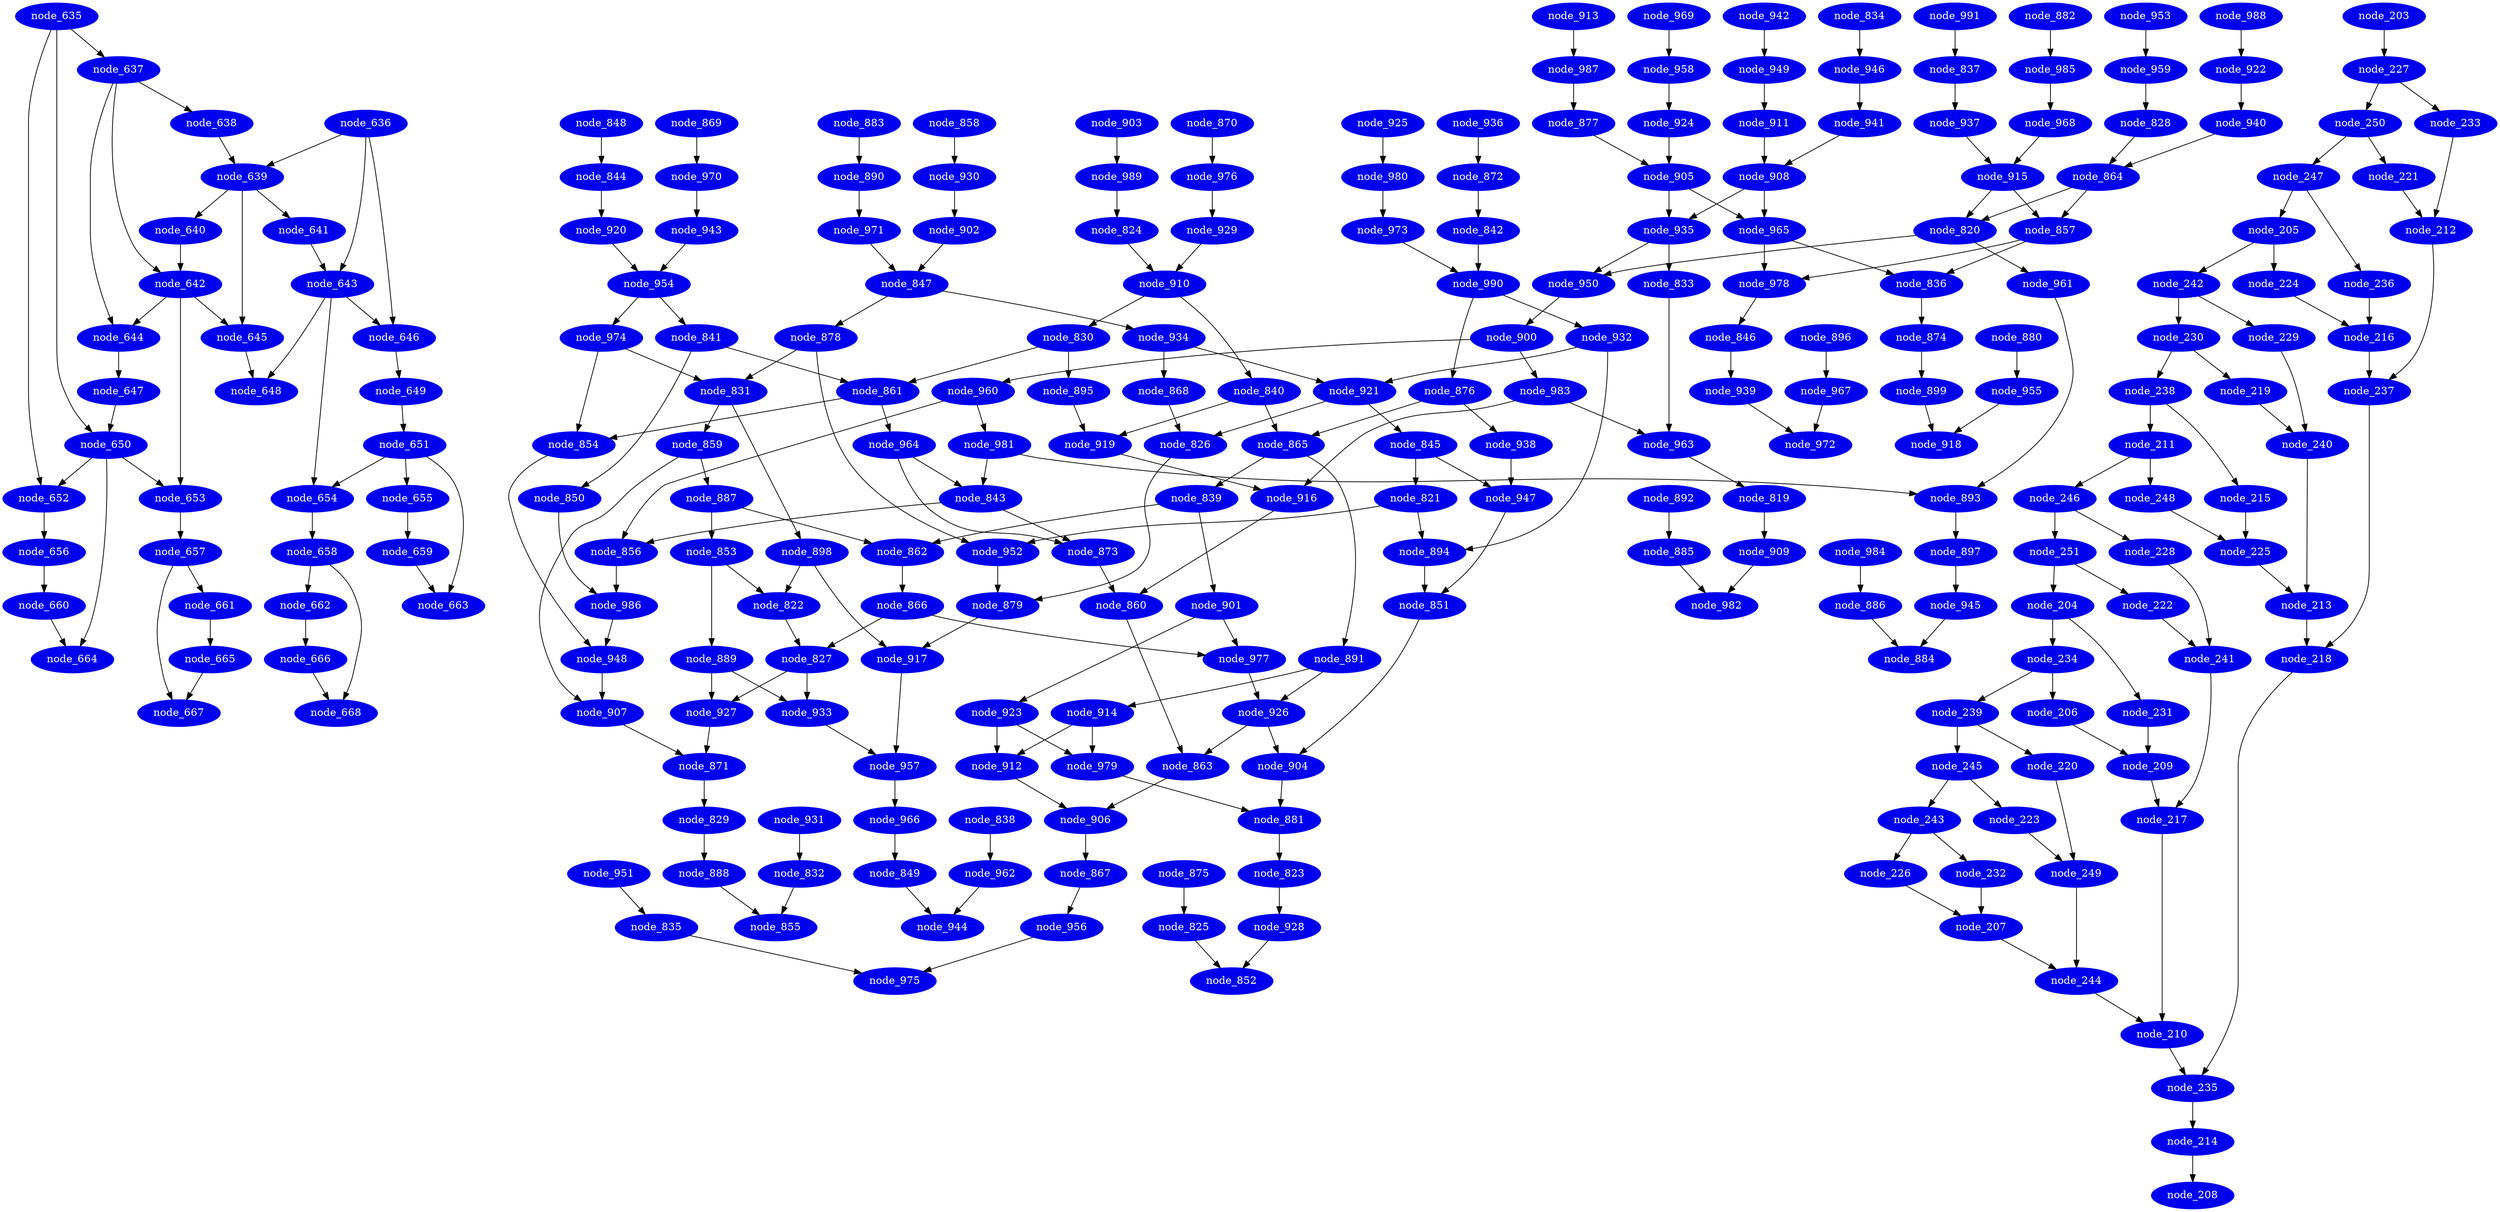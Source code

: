 digraph ewf_jpeg_fdct_islow_Fir16_{
	graph [name=ewf];
	node [color=blue2,
		fontcolor=white,
		style=filled
	];
	node_635 -> node_637;
	node_635 -> node_650;
	node_635 -> node_652;
	node_636 -> node_639;
	node_636 -> node_643;
	node_636 -> node_646;
	node_637 -> node_638;
	node_637 -> node_642;
	node_637 -> node_644;
	node_638 -> node_639;
	node_639 -> node_640;
	node_639 -> node_641;
	node_639 -> node_645;
	node_640 -> node_642;
	node_641 -> node_643;
	node_642 -> node_644;
	node_642 -> node_645;
	node_642 -> node_653;
	node_643 -> node_646;
	node_643 -> node_648;
	node_643 -> node_654;
	node_644 -> node_647;
	node_645 -> node_648;
	node_646 -> node_649;
	node_647 -> node_650;
	node_649 -> node_651;
	node_650 -> node_652;
	node_650 -> node_653;
	node_650 -> node_664;
	node_651 -> node_654;
	node_651 -> node_655;
	node_651 -> node_663;
	node_652 -> node_656;
	node_653 -> node_657;
	node_654 -> node_658;
	node_655 -> node_659;
	node_656 -> node_660;
	node_657 -> node_661;
	node_657 -> node_667;
	node_658 -> node_662;
	node_658 -> node_668;
	node_659 -> node_663;
	node_660 -> node_664;
	node_661 -> node_665;
	node_662 -> node_666;
	node_665 -> node_667;
	node_666 -> node_668;

	graph [name=jpeg_fdct_islow];
	node_819 -> node_909;
	node_820 -> node_950;
	node_820 -> node_961;
	node_821 -> node_894;
	node_821 -> node_952;
	node_822 -> node_827;
	node_823 -> node_928;
	node_824 -> node_910;
	node_825 -> node_852;
	node_826 -> node_879;
	node_827 -> node_927;
	node_827 -> node_933;
	node_828 -> node_864;
	node_829 -> node_888;
	node_830 -> node_861;
	node_830 -> node_895;
	node_831 -> node_859;
	node_831 -> node_898;
	node_832 -> node_855;
	node_833 -> node_963;
	node_834 -> node_946;
	node_835 -> node_975;
	node_836 -> node_874;
	node_837 -> node_937;
	node_838 -> node_962;
	node_839 -> node_862;
	node_839 -> node_901;
	node_840 -> node_865;
	node_840 -> node_919;
	node_841 -> node_850;
	node_841 -> node_861;
	node_842 -> node_990;
	node_843 -> node_856;
	node_843 -> node_873;
	node_844 -> node_920;
	node_845 -> node_821;
	node_845 -> node_947;
	node_846 -> node_939;
	node_847 -> node_878;
	node_847 -> node_934;
	node_848 -> node_844;
	node_849 -> node_944;
	node_850 -> node_986;
	node_851 -> node_904;
	node_853 -> node_822;
	node_853 -> node_889;
	node_854 -> node_948;
	node_856 -> node_986;
	node_857 -> node_836;
	node_857 -> node_978;
	node_858 -> node_930;
	node_859 -> node_887;
	node_859 -> node_907;
	node_860 -> node_863;
	node_861 -> node_854;
	node_861 -> node_964;
	node_862 -> node_866;
	node_863 -> node_906;
	node_864 -> node_820;
	node_864 -> node_857;
	node_865 -> node_839;
	node_865 -> node_891;
	node_866 -> node_827;
	node_866 -> node_977;
	node_867 -> node_956;
	node_868 -> node_826;
	node_869 -> node_970;
	node_870 -> node_976;
	node_871 -> node_829;
	node_872 -> node_842;
	node_873 -> node_860;
	node_874 -> node_899;
	node_875 -> node_825;
	node_876 -> node_865;
	node_876 -> node_938;
	node_877 -> node_905;
	node_878 -> node_831;
	node_878 -> node_952;
	node_879 -> node_917;
	node_880 -> node_955;
	node_881 -> node_823;
	node_882 -> node_985;
	node_883 -> node_890;
	node_885 -> node_982;
	node_886 -> node_884;
	node_887 -> node_853;
	node_887 -> node_862;
	node_888 -> node_855;
	node_889 -> node_927;
	node_889 -> node_933;
	node_890 -> node_971;
	node_891 -> node_914;
	node_891 -> node_926;
	node_892 -> node_885;
	node_893 -> node_897;
	node_894 -> node_851;
	node_895 -> node_919;
	node_896 -> node_967;
	node_897 -> node_945;
	node_898 -> node_822;
	node_898 -> node_917;
	node_899 -> node_918;
	node_900 -> node_960;
	node_900 -> node_983;
	node_901 -> node_923;
	node_901 -> node_977;
	node_902 -> node_847;
	node_903 -> node_989;
	node_904 -> node_881;
	node_905 -> node_935;
	node_905 -> node_965;
	node_906 -> node_867;
	node_907 -> node_871;
	node_908 -> node_935;
	node_908 -> node_965;
	node_909 -> node_982;
	node_910 -> node_830;
	node_910 -> node_840;
	node_911 -> node_908;
	node_912 -> node_906;
	node_913 -> node_987;
	node_914 -> node_912;
	node_914 -> node_979;
	node_915 -> node_820;
	node_915 -> node_857;
	node_916 -> node_860;
	node_917 -> node_957;
	node_919 -> node_916;
	node_920 -> node_954;
	node_921 -> node_826;
	node_921 -> node_845;
	node_922 -> node_940;
	node_923 -> node_912;
	node_923 -> node_979;
	node_924 -> node_905;
	node_925 -> node_980;
	node_926 -> node_863;
	node_926 -> node_904;
	node_927 -> node_871;
	node_928 -> node_852;
	node_929 -> node_910;
	node_930 -> node_902;
	node_931 -> node_832;
	node_932 -> node_894;
	node_932 -> node_921;
	node_933 -> node_957;
	node_934 -> node_868;
	node_934 -> node_921;
	node_935 -> node_833;
	node_935 -> node_950;
	node_936 -> node_872;
	node_937 -> node_915;
	node_938 -> node_947;
	node_939 -> node_972;
	node_940 -> node_864;
	node_941 -> node_908;
	node_942 -> node_949;
	node_943 -> node_954;
	node_945 -> node_884;
	node_946 -> node_941;
	node_947 -> node_851;
	node_948 -> node_907;
	node_949 -> node_911;
	node_950 -> node_900;
	node_951 -> node_835;
	node_952 -> node_879;
	node_953 -> node_959;
	node_954 -> node_841;
	node_954 -> node_974;
	node_955 -> node_918;
	node_956 -> node_975;
	node_957 -> node_966;
	node_958 -> node_924;
	node_959 -> node_828;
	node_960 -> node_856;
	node_960 -> node_981;
	node_961 -> node_893;
	node_962 -> node_944;
	node_963 -> node_819;
	node_964 -> node_843;
	node_964 -> node_873;
	node_965 -> node_836;
	node_965 -> node_978;
	node_966 -> node_849;
	node_967 -> node_972;
	node_968 -> node_915;
	node_969 -> node_958;
	node_970 -> node_943;
	node_971 -> node_847;
	node_973 -> node_990;
	node_974 -> node_831;
	node_974 -> node_854;
	node_976 -> node_929;
	node_977 -> node_926;
	node_978 -> node_846;
	node_979 -> node_881;
	node_980 -> node_973;
	node_981 -> node_843;
	node_981 -> node_893;
	node_983 -> node_916;
	node_983 -> node_963;
	node_984 -> node_886;
	node_985 -> node_968;
	node_986 -> node_948;
	node_987 -> node_877;
	node_988 -> node_922;
	node_989 -> node_824;
	node_990 -> node_876;
	node_990 -> node_932;
	node_991 -> node_837;

	graph [name=Fir16];
	node_203 -> node_227;
	node_204 -> node_231;
	node_204 -> node_234;
	node_205 -> node_224;
	node_205 -> node_242;
	node_206 -> node_209;
	node_207 -> node_244;
	node_209 -> node_217;
	node_210 -> node_235;
	node_211 -> node_246;
	node_211 -> node_248;
	node_212 -> node_237;
	node_213 -> node_218;
	node_214 -> node_208;
	node_215 -> node_225;
	node_216 -> node_237;
	node_217 -> node_210;
	node_218 -> node_235;
	node_219 -> node_240;
	node_220 -> node_249;
	node_221 -> node_212;
	node_222 -> node_241;
	node_223 -> node_249;
	node_224 -> node_216;
	node_225 -> node_213;
	node_226 -> node_207;
	node_227 -> node_233;
	node_227 -> node_250;
	node_228 -> node_241;
	node_229 -> node_240;
	node_230 -> node_219;
	node_230 -> node_238;
	node_231 -> node_209;
	node_232 -> node_207;
	node_233 -> node_212;
	node_234 -> node_206;
	node_234 -> node_239;
	node_235 -> node_214;
	node_236 -> node_216;
	node_237 -> node_218;
	node_238 -> node_211;
	node_238 -> node_215;
	node_239 -> node_220;
	node_239 -> node_245;
	node_240 -> node_213;
	node_241 -> node_217;
	node_242 -> node_229;
	node_242 -> node_230;
	node_243 -> node_226;
	node_243 -> node_232;
	node_244 -> node_210;
	node_245 -> node_223;
	node_245 -> node_243;
	node_246 -> node_228;
	node_246 -> node_251;
	node_247 -> node_205;
	node_247 -> node_236;
	node_248 -> node_225;
	node_249 -> node_244;
	node_250 -> node_221;
	node_250 -> node_247;
	node_251 -> node_204;
	node_251 -> node_222;

}
